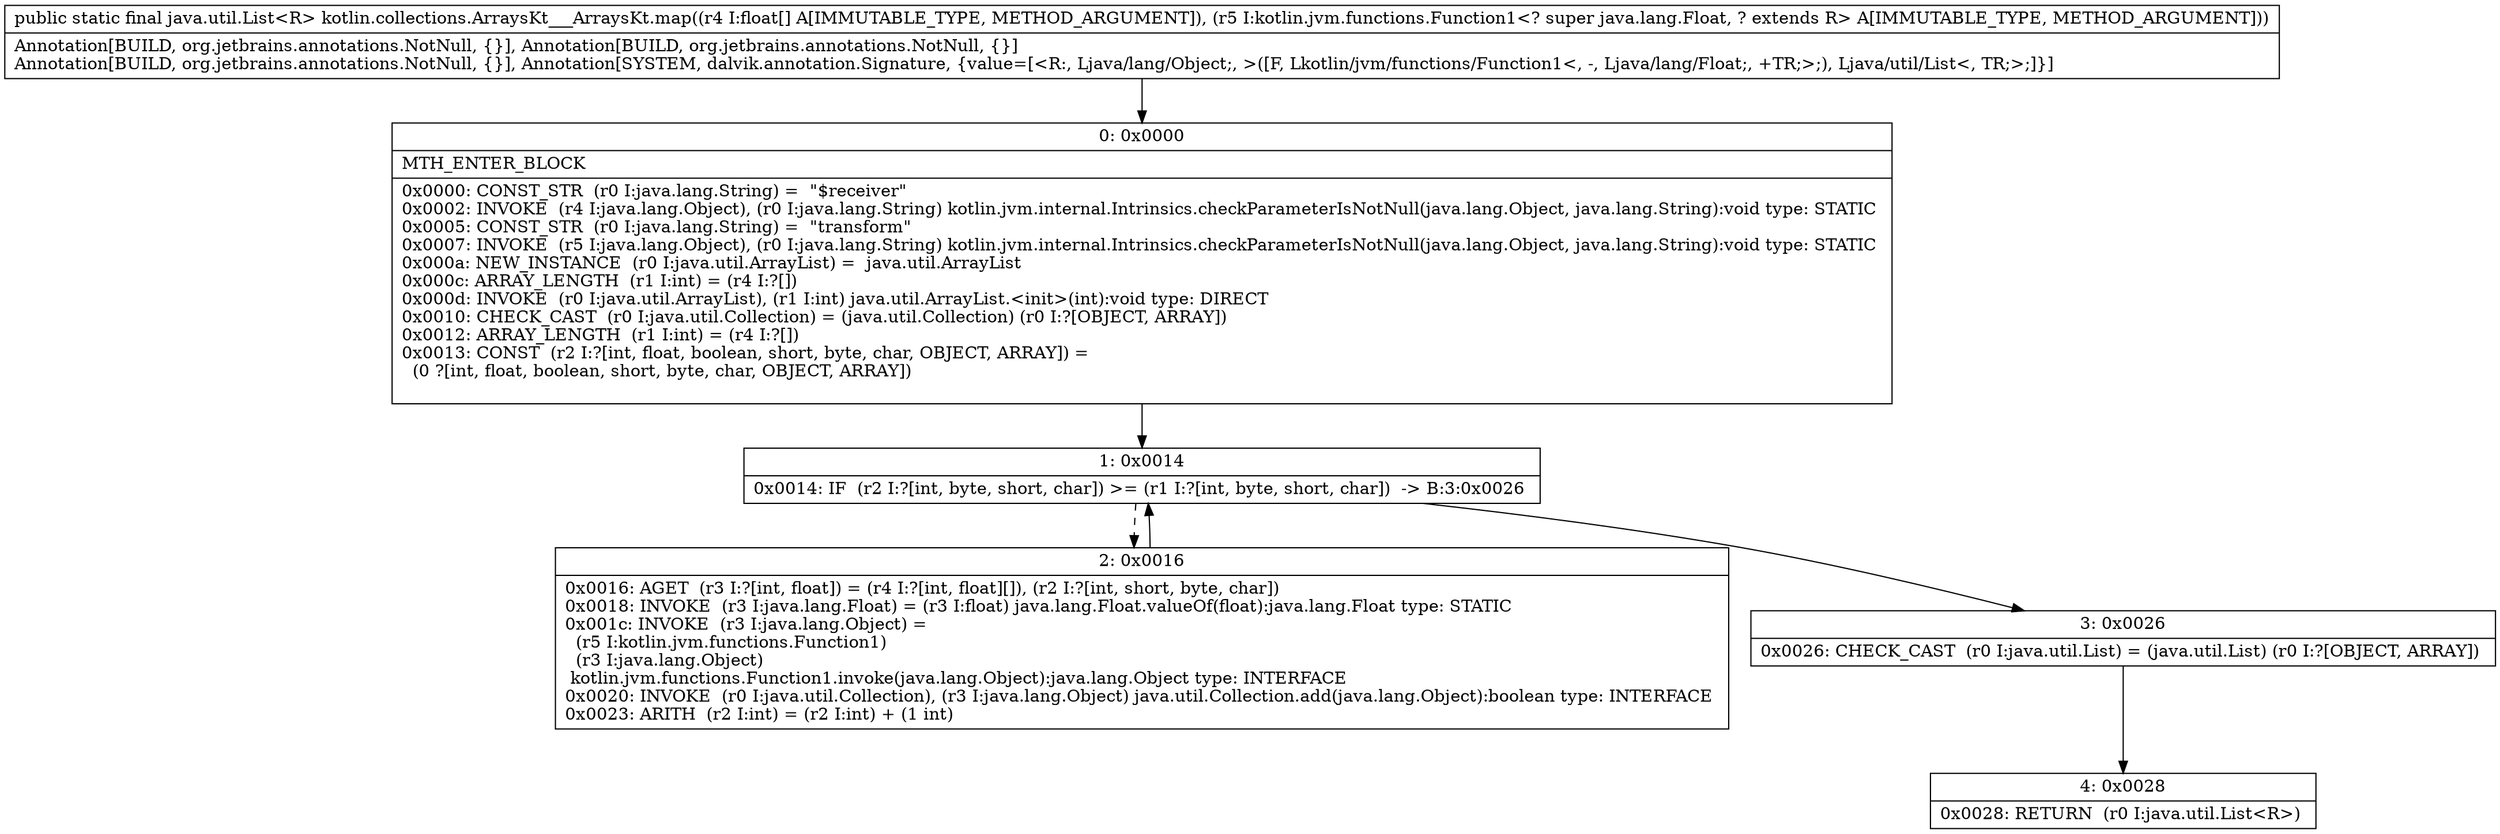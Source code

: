 digraph "CFG forkotlin.collections.ArraysKt___ArraysKt.map([FLkotlin\/jvm\/functions\/Function1;)Ljava\/util\/List;" {
Node_0 [shape=record,label="{0\:\ 0x0000|MTH_ENTER_BLOCK\l|0x0000: CONST_STR  (r0 I:java.lang.String) =  \"$receiver\" \l0x0002: INVOKE  (r4 I:java.lang.Object), (r0 I:java.lang.String) kotlin.jvm.internal.Intrinsics.checkParameterIsNotNull(java.lang.Object, java.lang.String):void type: STATIC \l0x0005: CONST_STR  (r0 I:java.lang.String) =  \"transform\" \l0x0007: INVOKE  (r5 I:java.lang.Object), (r0 I:java.lang.String) kotlin.jvm.internal.Intrinsics.checkParameterIsNotNull(java.lang.Object, java.lang.String):void type: STATIC \l0x000a: NEW_INSTANCE  (r0 I:java.util.ArrayList) =  java.util.ArrayList \l0x000c: ARRAY_LENGTH  (r1 I:int) = (r4 I:?[]) \l0x000d: INVOKE  (r0 I:java.util.ArrayList), (r1 I:int) java.util.ArrayList.\<init\>(int):void type: DIRECT \l0x0010: CHECK_CAST  (r0 I:java.util.Collection) = (java.util.Collection) (r0 I:?[OBJECT, ARRAY]) \l0x0012: ARRAY_LENGTH  (r1 I:int) = (r4 I:?[]) \l0x0013: CONST  (r2 I:?[int, float, boolean, short, byte, char, OBJECT, ARRAY]) = \l  (0 ?[int, float, boolean, short, byte, char, OBJECT, ARRAY])\l \l}"];
Node_1 [shape=record,label="{1\:\ 0x0014|0x0014: IF  (r2 I:?[int, byte, short, char]) \>= (r1 I:?[int, byte, short, char])  \-\> B:3:0x0026 \l}"];
Node_2 [shape=record,label="{2\:\ 0x0016|0x0016: AGET  (r3 I:?[int, float]) = (r4 I:?[int, float][]), (r2 I:?[int, short, byte, char]) \l0x0018: INVOKE  (r3 I:java.lang.Float) = (r3 I:float) java.lang.Float.valueOf(float):java.lang.Float type: STATIC \l0x001c: INVOKE  (r3 I:java.lang.Object) = \l  (r5 I:kotlin.jvm.functions.Function1)\l  (r3 I:java.lang.Object)\l kotlin.jvm.functions.Function1.invoke(java.lang.Object):java.lang.Object type: INTERFACE \l0x0020: INVOKE  (r0 I:java.util.Collection), (r3 I:java.lang.Object) java.util.Collection.add(java.lang.Object):boolean type: INTERFACE \l0x0023: ARITH  (r2 I:int) = (r2 I:int) + (1 int) \l}"];
Node_3 [shape=record,label="{3\:\ 0x0026|0x0026: CHECK_CAST  (r0 I:java.util.List) = (java.util.List) (r0 I:?[OBJECT, ARRAY]) \l}"];
Node_4 [shape=record,label="{4\:\ 0x0028|0x0028: RETURN  (r0 I:java.util.List\<R\>) \l}"];
MethodNode[shape=record,label="{public static final java.util.List\<R\> kotlin.collections.ArraysKt___ArraysKt.map((r4 I:float[] A[IMMUTABLE_TYPE, METHOD_ARGUMENT]), (r5 I:kotlin.jvm.functions.Function1\<? super java.lang.Float, ? extends R\> A[IMMUTABLE_TYPE, METHOD_ARGUMENT]))  | Annotation[BUILD, org.jetbrains.annotations.NotNull, \{\}], Annotation[BUILD, org.jetbrains.annotations.NotNull, \{\}]\lAnnotation[BUILD, org.jetbrains.annotations.NotNull, \{\}], Annotation[SYSTEM, dalvik.annotation.Signature, \{value=[\<R:, Ljava\/lang\/Object;, \>([F, Lkotlin\/jvm\/functions\/Function1\<, \-, Ljava\/lang\/Float;, +TR;\>;), Ljava\/util\/List\<, TR;\>;]\}]\l}"];
MethodNode -> Node_0;
Node_0 -> Node_1;
Node_1 -> Node_2[style=dashed];
Node_1 -> Node_3;
Node_2 -> Node_1;
Node_3 -> Node_4;
}

